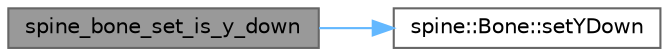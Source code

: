 digraph "spine_bone_set_is_y_down"
{
 // LATEX_PDF_SIZE
  bgcolor="transparent";
  edge [fontname=Helvetica,fontsize=10,labelfontname=Helvetica,labelfontsize=10];
  node [fontname=Helvetica,fontsize=10,shape=box,height=0.2,width=0.4];
  rankdir="LR";
  Node1 [id="Node000001",label="spine_bone_set_is_y_down",height=0.2,width=0.4,color="gray40", fillcolor="grey60", style="filled", fontcolor="black",tooltip=" "];
  Node1 -> Node2 [id="edge2_Node000001_Node000002",color="steelblue1",style="solid",tooltip=" "];
  Node2 [id="Node000002",label="spine::Bone::setYDown",height=0.2,width=0.4,color="grey40", fillcolor="white", style="filled",URL="$classspine_1_1_bone.html#aef59ad7b7a8be83af8ff4c73def903a2",tooltip=" "];
}
